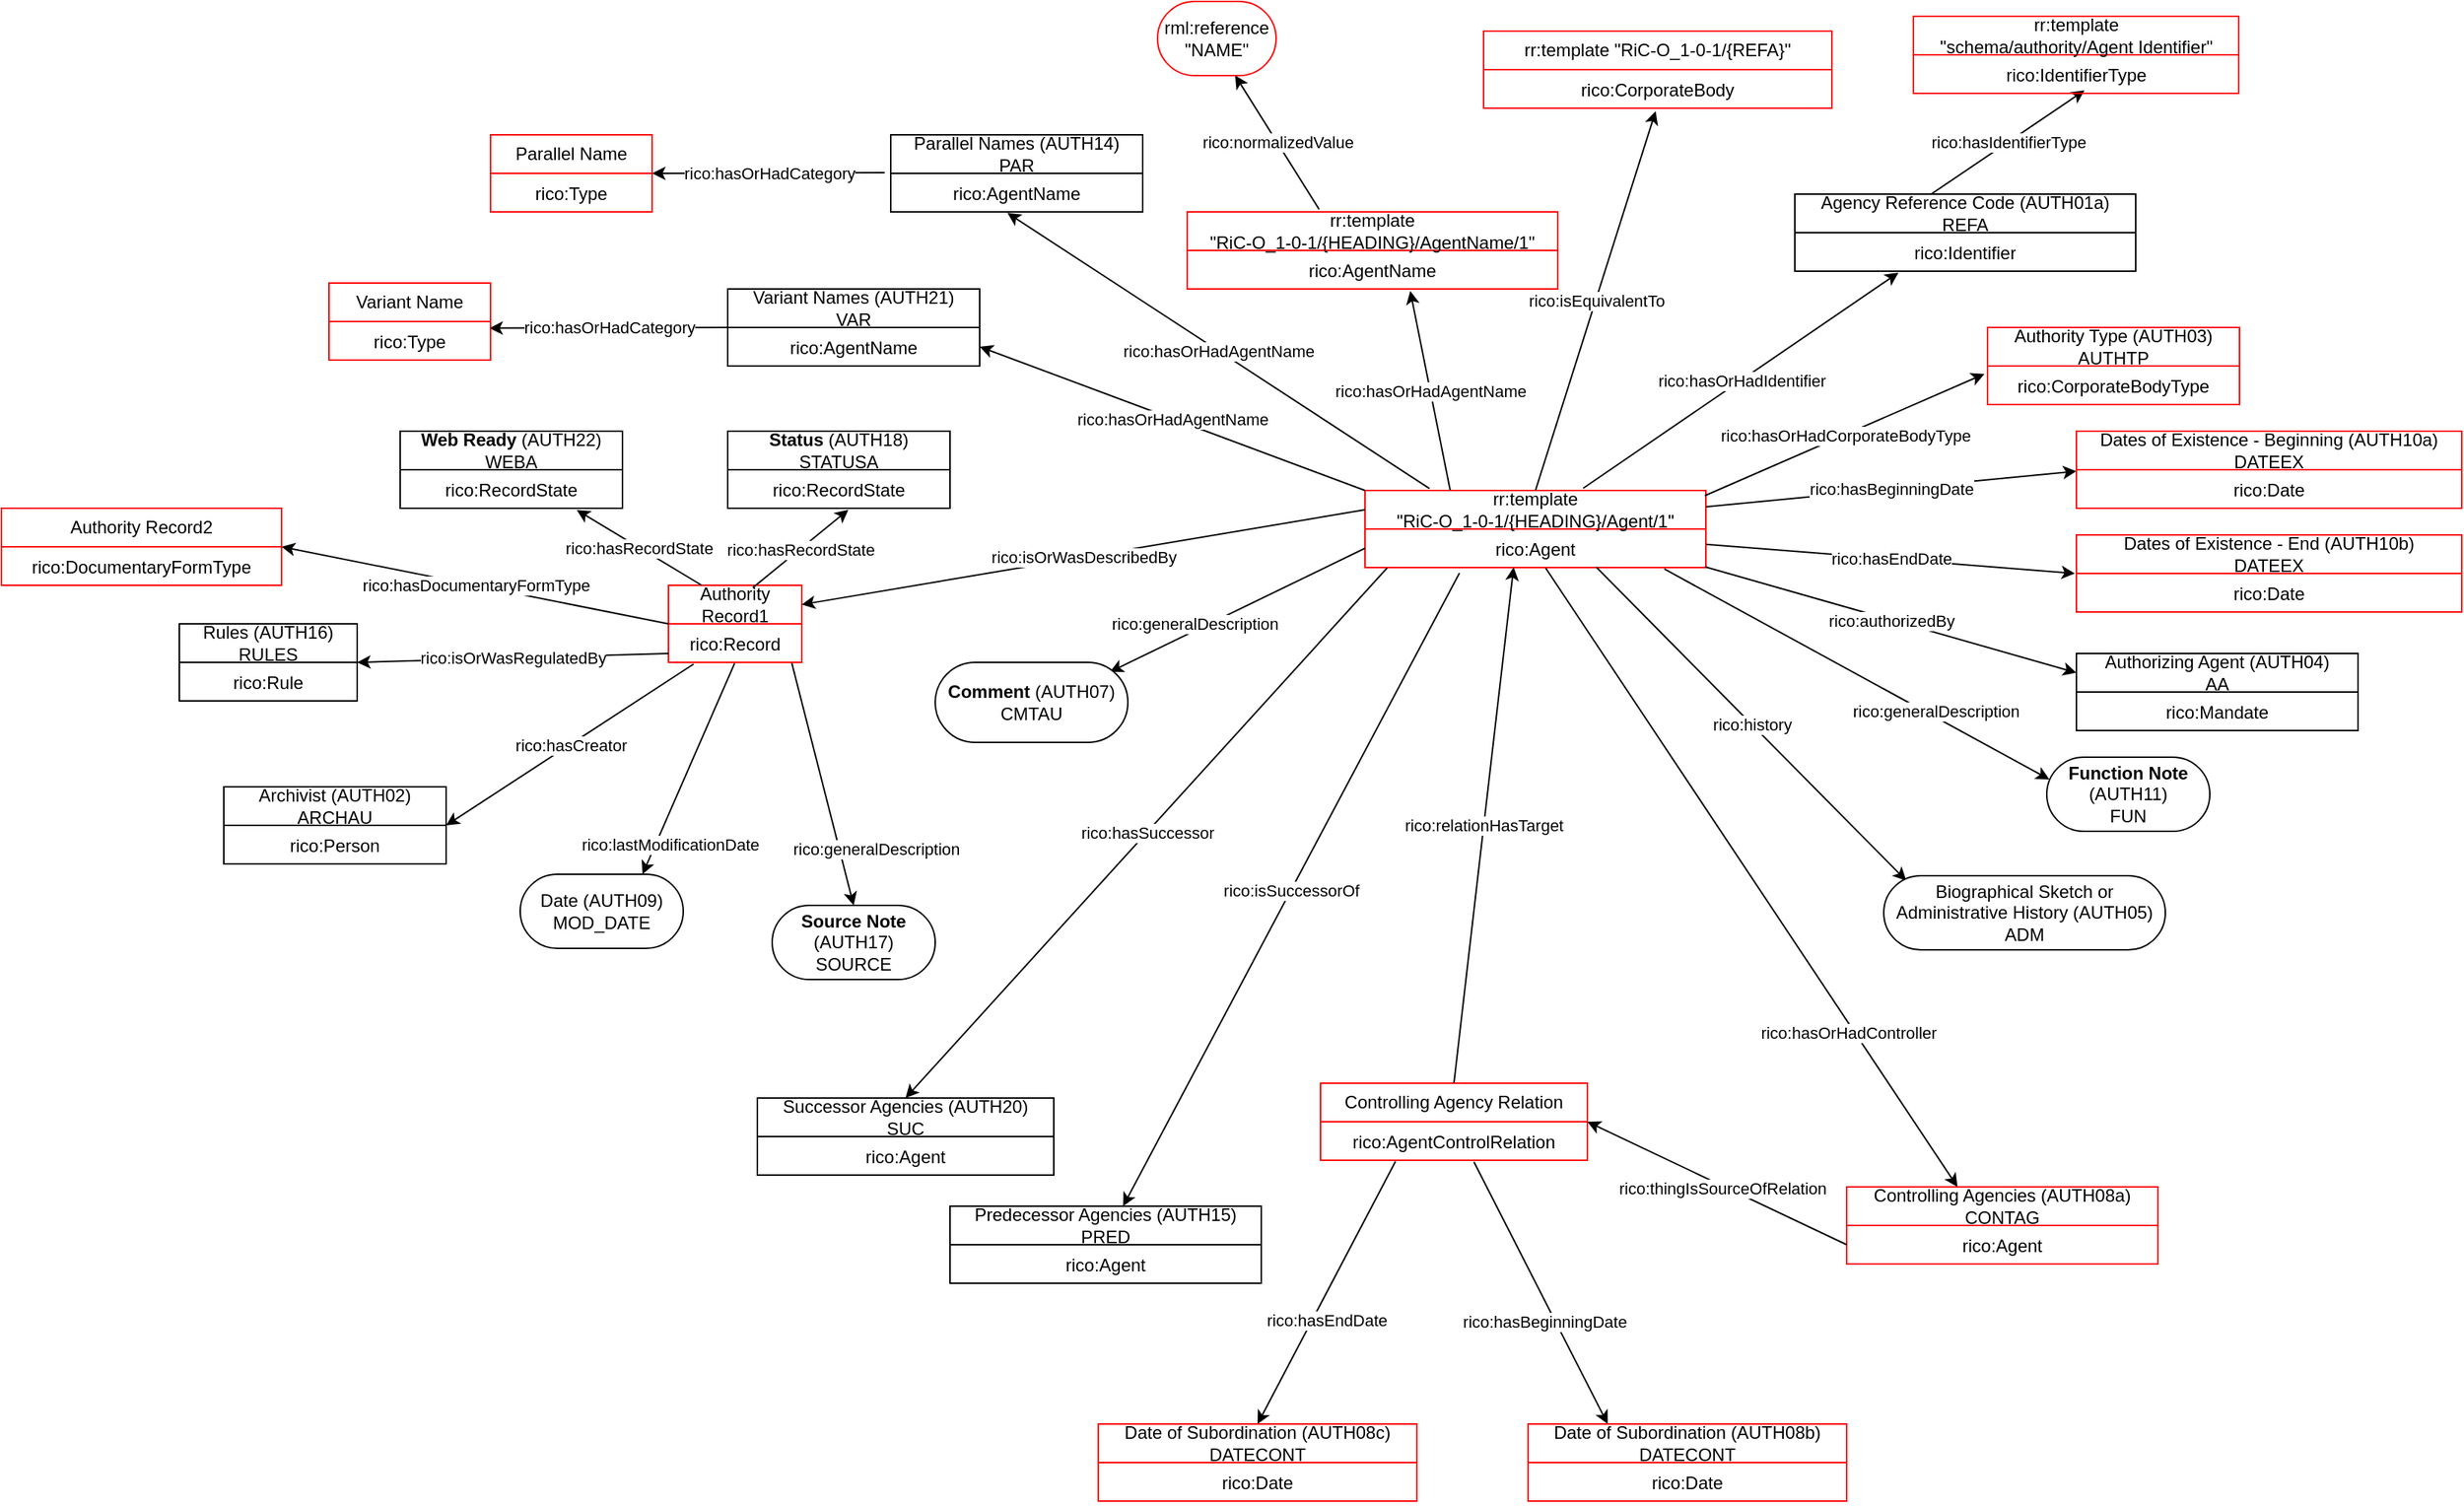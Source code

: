 <mxfile version="24.7.6">
  <diagram name="Page-1" id="JNRxnBV9_3tvGunqLC9R">
    <mxGraphModel dx="2204" dy="566" grid="1" gridSize="10" guides="1" tooltips="1" connect="1" arrows="1" fold="1" page="1" pageScale="1" pageWidth="850" pageHeight="1100" background="#FFFFFF" math="0" shadow="0">
      <root>
        <mxCell id="0" />
        <mxCell id="1" parent="0" />
        <mxCell id="gmwnegnUR_CNORKRYM6Y-1" value="&lt;div&gt;&lt;span style=&quot;background-color: initial;&quot;&gt;rr:template&lt;br&gt;&quot;RiC-O_1-0-1/&lt;/span&gt;{HEADING}/Agent/1&quot;&lt;/div&gt;" style="swimlane;fontStyle=0;childLayout=stackLayout;horizontal=1;startSize=26;fillColor=none;horizontalStack=0;resizeParent=1;resizeParentMax=0;resizeLast=0;collapsible=1;marginBottom=0;whiteSpace=wrap;html=1;strokeColor=#FF0000;" parent="1" vertex="1">
          <mxGeometry x="240" y="370" width="230" height="52" as="geometry" />
        </mxCell>
        <mxCell id="gmwnegnUR_CNORKRYM6Y-2" value="rico:Agent" style="text;strokeColor=none;fillColor=none;align=center;verticalAlign=top;spacingLeft=4;spacingRight=4;overflow=hidden;rotatable=0;points=[[0,0.5],[1,0.5]];portConstraint=eastwest;whiteSpace=wrap;html=1;" parent="gmwnegnUR_CNORKRYM6Y-1" vertex="1">
          <mxGeometry y="26" width="230" height="26" as="geometry" />
        </mxCell>
        <mxCell id="gmwnegnUR_CNORKRYM6Y-10" value="" style="endArrow=classic;html=1;rounded=0;exitX=0.356;exitY=-0.034;exitDx=0;exitDy=0;exitPerimeter=0;entryX=0.654;entryY=0.996;entryDx=0;entryDy=0;entryPerimeter=0;" parent="1" source="iiJ8OJKaNMLrSCaLO3TT-1" target="gmwnegnUR_CNORKRYM6Y-12" edge="1">
          <mxGeometry relative="1" as="geometry">
            <mxPoint x="230" y="180" as="sourcePoint" />
            <mxPoint x="190" y="130" as="targetPoint" />
          </mxGeometry>
        </mxCell>
        <mxCell id="gmwnegnUR_CNORKRYM6Y-11" value="rico:normalizedValue" style="edgeLabel;resizable=0;html=1;;align=center;verticalAlign=middle;" parent="gmwnegnUR_CNORKRYM6Y-10" connectable="0" vertex="1">
          <mxGeometry relative="1" as="geometry" />
        </mxCell>
        <mxCell id="gmwnegnUR_CNORKRYM6Y-12" value="rml:reference &quot;NAME&quot;" style="html=1;whiteSpace=wrap;rounded=1;arcSize=50;strokeColor=#FF0000;" parent="1" vertex="1">
          <mxGeometry x="100" y="40" width="80" height="50" as="geometry" />
        </mxCell>
        <mxCell id="gmwnegnUR_CNORKRYM6Y-13" value="Agency Reference Code (AUTH01a)&lt;div&gt;REFA&lt;/div&gt;" style="swimlane;fontStyle=0;childLayout=stackLayout;horizontal=1;startSize=26;fillColor=none;horizontalStack=0;resizeParent=1;resizeParentMax=0;resizeLast=0;collapsible=1;marginBottom=0;whiteSpace=wrap;html=1;" parent="1" vertex="1">
          <mxGeometry x="530" y="170" width="230" height="52" as="geometry">
            <mxRectangle x="981" y="570" width="50" height="40" as="alternateBounds" />
          </mxGeometry>
        </mxCell>
        <mxCell id="gmwnegnUR_CNORKRYM6Y-14" value="rico:Identifier&lt;div&gt;&lt;br&gt;&lt;/div&gt;" style="text;strokeColor=none;fillColor=none;align=center;verticalAlign=top;spacingLeft=4;spacingRight=4;overflow=hidden;rotatable=0;points=[[0,0.5],[1,0.5]];portConstraint=eastwest;whiteSpace=wrap;html=1;" parent="gmwnegnUR_CNORKRYM6Y-13" vertex="1">
          <mxGeometry y="26" width="230" height="26" as="geometry" />
        </mxCell>
        <mxCell id="gmwnegnUR_CNORKRYM6Y-16" value="" style="endArrow=classic;html=1;rounded=0;entryX=0.304;entryY=1.038;entryDx=0;entryDy=0;entryPerimeter=0;exitX=0.64;exitY=-0.029;exitDx=0;exitDy=0;exitPerimeter=0;" parent="1" source="gmwnegnUR_CNORKRYM6Y-1" target="gmwnegnUR_CNORKRYM6Y-14" edge="1">
          <mxGeometry relative="1" as="geometry">
            <mxPoint x="410" y="350" as="sourcePoint" />
            <mxPoint x="490" y="300" as="targetPoint" />
          </mxGeometry>
        </mxCell>
        <mxCell id="gmwnegnUR_CNORKRYM6Y-17" value="rico:hasOrHadIdentifier" style="edgeLabel;resizable=0;html=1;;align=center;verticalAlign=middle;" parent="gmwnegnUR_CNORKRYM6Y-16" connectable="0" vertex="1">
          <mxGeometry relative="1" as="geometry" />
        </mxCell>
        <mxCell id="gmwnegnUR_CNORKRYM6Y-18" value="" style="endArrow=classic;html=1;rounded=0;exitX=0.4;exitY=0;exitDx=0;exitDy=0;exitPerimeter=0;entryX=0.526;entryY=0.923;entryDx=0;entryDy=0;entryPerimeter=0;" parent="1" source="gmwnegnUR_CNORKRYM6Y-13" target="lstVy3rX84DfsURla7Zy-17" edge="1">
          <mxGeometry relative="1" as="geometry">
            <mxPoint x="320" y="60" as="sourcePoint" />
            <mxPoint x="810" y="140" as="targetPoint" />
          </mxGeometry>
        </mxCell>
        <mxCell id="gmwnegnUR_CNORKRYM6Y-19" value="rico:hasIdentifierType" style="edgeLabel;resizable=0;html=1;;align=center;verticalAlign=middle;" parent="gmwnegnUR_CNORKRYM6Y-18" connectable="0" vertex="1">
          <mxGeometry relative="1" as="geometry" />
        </mxCell>
        <mxCell id="iiJ8OJKaNMLrSCaLO3TT-1" value="&lt;div&gt;&lt;span style=&quot;background-color: initial;&quot;&gt;rr:template&lt;br&gt;&quot;RiC-O_1-0-1/&lt;/span&gt;{HEADING}/AgentName/1&quot;&lt;/div&gt;" style="swimlane;fontStyle=0;childLayout=stackLayout;horizontal=1;startSize=26;fillColor=none;horizontalStack=0;resizeParent=1;resizeParentMax=0;resizeLast=0;collapsible=1;marginBottom=0;whiteSpace=wrap;html=1;strokeColor=#FF0000;" parent="1" vertex="1">
          <mxGeometry x="120" y="182" width="250" height="52" as="geometry">
            <mxRectangle x="981" y="570" width="50" height="40" as="alternateBounds" />
          </mxGeometry>
        </mxCell>
        <mxCell id="iiJ8OJKaNMLrSCaLO3TT-2" value="rico:AgentName&lt;div&gt;&lt;br&gt;&lt;/div&gt;" style="text;strokeColor=none;fillColor=none;align=center;verticalAlign=top;spacingLeft=4;spacingRight=4;overflow=hidden;rotatable=0;points=[[0,0.5],[1,0.5]];portConstraint=eastwest;whiteSpace=wrap;html=1;" parent="iiJ8OJKaNMLrSCaLO3TT-1" vertex="1">
          <mxGeometry y="26" width="250" height="26" as="geometry" />
        </mxCell>
        <mxCell id="iiJ8OJKaNMLrSCaLO3TT-3" value="" style="endArrow=classic;html=1;rounded=0;exitX=0.25;exitY=0;exitDx=0;exitDy=0;entryX=0.602;entryY=1.051;entryDx=0;entryDy=0;entryPerimeter=0;" parent="1" source="gmwnegnUR_CNORKRYM6Y-1" target="iiJ8OJKaNMLrSCaLO3TT-2" edge="1">
          <mxGeometry relative="1" as="geometry">
            <mxPoint x="330" y="362" as="sourcePoint" />
            <mxPoint x="280" y="280" as="targetPoint" />
          </mxGeometry>
        </mxCell>
        <mxCell id="iiJ8OJKaNMLrSCaLO3TT-4" value="rico:hasOrHadAgentName" style="edgeLabel;resizable=0;html=1;;align=center;verticalAlign=middle;" parent="iiJ8OJKaNMLrSCaLO3TT-3" connectable="0" vertex="1">
          <mxGeometry relative="1" as="geometry" />
        </mxCell>
        <mxCell id="iiJ8OJKaNMLrSCaLO3TT-5" value="Authority Type (AUTH03)&lt;div&gt;AUTHTP&lt;/div&gt;" style="swimlane;fontStyle=0;childLayout=stackLayout;horizontal=1;startSize=26;fillColor=none;horizontalStack=0;resizeParent=1;resizeParentMax=0;resizeLast=0;collapsible=1;marginBottom=0;whiteSpace=wrap;html=1;strokeColor=#FF0000;" parent="1" vertex="1">
          <mxGeometry x="660" y="260" width="170" height="52" as="geometry">
            <mxRectangle x="981" y="570" width="50" height="40" as="alternateBounds" />
          </mxGeometry>
        </mxCell>
        <mxCell id="iiJ8OJKaNMLrSCaLO3TT-6" value="rico:CorporateBodyType&lt;div&gt;&lt;br&gt;&lt;/div&gt;" style="text;strokeColor=none;fillColor=none;align=center;verticalAlign=top;spacingLeft=4;spacingRight=4;overflow=hidden;rotatable=0;points=[[0,0.5],[1,0.5]];portConstraint=eastwest;whiteSpace=wrap;html=1;" parent="iiJ8OJKaNMLrSCaLO3TT-5" vertex="1">
          <mxGeometry y="26" width="170" height="26" as="geometry" />
        </mxCell>
        <mxCell id="iiJ8OJKaNMLrSCaLO3TT-7" value="" style="endArrow=classic;html=1;rounded=0;entryX=-0.012;entryY=0.205;entryDx=0;entryDy=0;entryPerimeter=0;exitX=0.997;exitY=0.067;exitDx=0;exitDy=0;exitPerimeter=0;" parent="1" source="gmwnegnUR_CNORKRYM6Y-1" target="iiJ8OJKaNMLrSCaLO3TT-6" edge="1">
          <mxGeometry relative="1" as="geometry">
            <mxPoint x="470" y="390" as="sourcePoint" />
            <mxPoint x="690" y="390" as="targetPoint" />
          </mxGeometry>
        </mxCell>
        <mxCell id="iiJ8OJKaNMLrSCaLO3TT-8" value="rico:hasOrHadCorporateBodyType" style="edgeLabel;resizable=0;html=1;;align=center;verticalAlign=middle;" parent="iiJ8OJKaNMLrSCaLO3TT-7" connectable="0" vertex="1">
          <mxGeometry relative="1" as="geometry" />
        </mxCell>
        <mxCell id="iiJ8OJKaNMLrSCaLO3TT-9" value="" style="endArrow=classic;html=1;rounded=0;exitX=1.001;exitY=0.212;exitDx=0;exitDy=0;exitPerimeter=0;entryX=0;entryY=0.038;entryDx=0;entryDy=0;strokeColor=#000000;entryPerimeter=0;" parent="1" source="gmwnegnUR_CNORKRYM6Y-1" target="iiJ8OJKaNMLrSCaLO3TT-12" edge="1">
          <mxGeometry relative="1" as="geometry">
            <mxPoint x="500" y="400.0" as="sourcePoint" />
            <mxPoint x="720" y="360" as="targetPoint" />
          </mxGeometry>
        </mxCell>
        <mxCell id="iiJ8OJKaNMLrSCaLO3TT-10" value="rico:hasBeginningDate" style="edgeLabel;resizable=0;html=1;;align=center;verticalAlign=middle;" parent="iiJ8OJKaNMLrSCaLO3TT-9" connectable="0" vertex="1">
          <mxGeometry relative="1" as="geometry" />
        </mxCell>
        <mxCell id="iiJ8OJKaNMLrSCaLO3TT-11" value="Dates of Existence - Beginning (AUTH10a)&lt;div&gt;DATEEX&lt;/div&gt;" style="swimlane;fontStyle=0;childLayout=stackLayout;horizontal=1;startSize=26;fillColor=none;horizontalStack=0;resizeParent=1;resizeParentMax=0;resizeLast=0;collapsible=1;marginBottom=0;whiteSpace=wrap;html=1;strokeColor=#FF0000;" parent="1" vertex="1">
          <mxGeometry x="720" y="330" width="260" height="52" as="geometry" />
        </mxCell>
        <mxCell id="iiJ8OJKaNMLrSCaLO3TT-12" value="rico:Date" style="text;strokeColor=none;fillColor=none;align=center;verticalAlign=top;spacingLeft=4;spacingRight=4;overflow=hidden;rotatable=0;points=[[0,0.5],[1,0.5]];portConstraint=eastwest;whiteSpace=wrap;html=1;" parent="iiJ8OJKaNMLrSCaLO3TT-11" vertex="1">
          <mxGeometry y="26" width="260" height="26" as="geometry" />
        </mxCell>
        <mxCell id="iiJ8OJKaNMLrSCaLO3TT-17" value="" style="endArrow=classic;html=1;rounded=0;exitX=1.001;exitY=0.397;exitDx=0;exitDy=0;exitPerimeter=0;entryX=-0.004;entryY=0;entryDx=0;entryDy=0;entryPerimeter=0;strokeColor=#000000;" parent="1" source="gmwnegnUR_CNORKRYM6Y-2" target="iiJ8OJKaNMLrSCaLO3TT-20" edge="1">
          <mxGeometry relative="1" as="geometry">
            <mxPoint x="480" y="400.0" as="sourcePoint" />
            <mxPoint x="620" y="400" as="targetPoint" />
          </mxGeometry>
        </mxCell>
        <mxCell id="iiJ8OJKaNMLrSCaLO3TT-18" value="rico:hasEndDate" style="edgeLabel;resizable=0;html=1;;align=center;verticalAlign=middle;" parent="iiJ8OJKaNMLrSCaLO3TT-17" connectable="0" vertex="1">
          <mxGeometry relative="1" as="geometry" />
        </mxCell>
        <mxCell id="iiJ8OJKaNMLrSCaLO3TT-19" value="Dates of Existence - End (AUTH10b)&lt;div&gt;DATEEX&lt;/div&gt;" style="swimlane;fontStyle=0;childLayout=stackLayout;horizontal=1;startSize=26;fillColor=none;horizontalStack=0;resizeParent=1;resizeParentMax=0;resizeLast=0;collapsible=1;marginBottom=0;whiteSpace=wrap;html=1;strokeColor=#FF0000;" parent="1" vertex="1">
          <mxGeometry x="720" y="400" width="260" height="52" as="geometry" />
        </mxCell>
        <mxCell id="iiJ8OJKaNMLrSCaLO3TT-20" value="rico:Date" style="text;strokeColor=none;fillColor=none;align=center;verticalAlign=top;spacingLeft=4;spacingRight=4;overflow=hidden;rotatable=0;points=[[0,0.5],[1,0.5]];portConstraint=eastwest;whiteSpace=wrap;html=1;" parent="iiJ8OJKaNMLrSCaLO3TT-19" vertex="1">
          <mxGeometry y="26" width="260" height="26" as="geometry" />
        </mxCell>
        <mxCell id="_-RjwaxhbeTWfwVWe4ke-1" value="Authorizing Agent (AUTH04)&lt;div&gt;AA&lt;/div&gt;" style="swimlane;fontStyle=0;childLayout=stackLayout;horizontal=1;startSize=26;fillColor=none;horizontalStack=0;resizeParent=1;resizeParentMax=0;resizeLast=0;collapsible=1;marginBottom=0;whiteSpace=wrap;html=1;" parent="1" vertex="1">
          <mxGeometry x="720" y="480" width="190" height="52" as="geometry" />
        </mxCell>
        <mxCell id="_-RjwaxhbeTWfwVWe4ke-2" value="rico:Mandate&lt;div&gt;&lt;br&gt;&lt;/div&gt;" style="text;strokeColor=none;fillColor=none;align=center;verticalAlign=top;spacingLeft=4;spacingRight=4;overflow=hidden;rotatable=0;points=[[0,0.5],[1,0.5]];portConstraint=eastwest;whiteSpace=wrap;html=1;" parent="_-RjwaxhbeTWfwVWe4ke-1" vertex="1">
          <mxGeometry y="26" width="190" height="26" as="geometry" />
        </mxCell>
        <mxCell id="_-RjwaxhbeTWfwVWe4ke-3" value="" style="endArrow=classic;html=1;rounded=0;exitX=0.999;exitY=0.987;exitDx=0;exitDy=0;exitPerimeter=0;entryX=0;entryY=0.25;entryDx=0;entryDy=0;" parent="1" source="gmwnegnUR_CNORKRYM6Y-2" target="_-RjwaxhbeTWfwVWe4ke-1" edge="1">
          <mxGeometry relative="1" as="geometry">
            <mxPoint x="490" y="500" as="sourcePoint" />
            <mxPoint x="630" y="500" as="targetPoint" />
          </mxGeometry>
        </mxCell>
        <mxCell id="_-RjwaxhbeTWfwVWe4ke-4" value="rico:authorizedBy" style="edgeLabel;resizable=0;html=1;;align=center;verticalAlign=middle;" parent="_-RjwaxhbeTWfwVWe4ke-3" connectable="0" vertex="1">
          <mxGeometry relative="1" as="geometry" />
        </mxCell>
        <mxCell id="_-RjwaxhbeTWfwVWe4ke-13" value="" style="endArrow=classic;html=1;rounded=0;exitX=0.678;exitY=0.987;exitDx=0;exitDy=0;exitPerimeter=0;entryX=0.08;entryY=0.067;entryDx=0;entryDy=0;entryPerimeter=0;" parent="1" source="gmwnegnUR_CNORKRYM6Y-2" target="_-RjwaxhbeTWfwVWe4ke-15" edge="1">
          <mxGeometry relative="1" as="geometry">
            <mxPoint x="330" y="540" as="sourcePoint" />
            <mxPoint x="600" y="630" as="targetPoint" />
          </mxGeometry>
        </mxCell>
        <mxCell id="_-RjwaxhbeTWfwVWe4ke-14" value="rico:history" style="edgeLabel;resizable=0;html=1;;align=center;verticalAlign=middle;" parent="_-RjwaxhbeTWfwVWe4ke-13" connectable="0" vertex="1">
          <mxGeometry relative="1" as="geometry" />
        </mxCell>
        <mxCell id="_-RjwaxhbeTWfwVWe4ke-15" value="Biographical Sketch or Administrative History (AUTH05)&lt;div&gt;ADM&lt;/div&gt;" style="html=1;whiteSpace=wrap;rounded=1;arcSize=50;" parent="1" vertex="1">
          <mxGeometry x="590" y="630" width="190" height="50" as="geometry" />
        </mxCell>
        <mxCell id="_-RjwaxhbeTWfwVWe4ke-16" value="" style="endArrow=classic;html=1;rounded=0;exitX=0.53;exitY=1.013;exitDx=0;exitDy=0;exitPerimeter=0;entryX=0.356;entryY=0;entryDx=0;entryDy=0;entryPerimeter=0;" parent="1" source="gmwnegnUR_CNORKRYM6Y-2" target="_-RjwaxhbeTWfwVWe4ke-18" edge="1">
          <mxGeometry relative="1" as="geometry">
            <mxPoint x="250" y="540" as="sourcePoint" />
            <mxPoint x="500" y="690.667" as="targetPoint" />
          </mxGeometry>
        </mxCell>
        <mxCell id="_-RjwaxhbeTWfwVWe4ke-17" value="rico:hasOrHadController" style="edgeLabel;resizable=0;html=1;;align=center;verticalAlign=middle;" parent="_-RjwaxhbeTWfwVWe4ke-16" connectable="0" vertex="1">
          <mxGeometry relative="1" as="geometry">
            <mxPoint x="65" y="104" as="offset" />
          </mxGeometry>
        </mxCell>
        <mxCell id="_-RjwaxhbeTWfwVWe4ke-18" value="Controlling Agencies (AUTH08a)&lt;div&gt;CONTAG&lt;/div&gt;" style="swimlane;fontStyle=0;childLayout=stackLayout;horizontal=1;startSize=26;fillColor=none;horizontalStack=0;resizeParent=1;resizeParentMax=0;resizeLast=0;collapsible=1;marginBottom=0;whiteSpace=wrap;html=1;strokeColor=#FF0000;" parent="1" vertex="1">
          <mxGeometry x="565" y="840" width="210" height="52" as="geometry" />
        </mxCell>
        <mxCell id="_-RjwaxhbeTWfwVWe4ke-19" value="rico:Agent" style="text;strokeColor=none;fillColor=none;align=center;verticalAlign=top;spacingLeft=4;spacingRight=4;overflow=hidden;rotatable=0;points=[[0,0.5],[1,0.5]];portConstraint=eastwest;whiteSpace=wrap;html=1;" parent="_-RjwaxhbeTWfwVWe4ke-18" vertex="1">
          <mxGeometry y="26" width="210" height="26" as="geometry" />
        </mxCell>
        <mxCell id="I4GB3cVhTv-sTvJ7h0Jz-1" value="" style="endArrow=classic;html=1;rounded=0;entryX=0.556;entryY=0;entryDx=0;entryDy=0;entryPerimeter=0;exitX=0.277;exitY=1.145;exitDx=0;exitDy=0;exitPerimeter=0;" parent="1" source="gmwnegnUR_CNORKRYM6Y-2" target="I4GB3cVhTv-sTvJ7h0Jz-3" edge="1">
          <mxGeometry relative="1" as="geometry">
            <mxPoint x="310" y="470" as="sourcePoint" />
            <mxPoint x="170" y="630" as="targetPoint" />
          </mxGeometry>
        </mxCell>
        <mxCell id="I4GB3cVhTv-sTvJ7h0Jz-2" value="rico:isSuccessorOf" style="edgeLabel;resizable=0;html=1;;align=center;verticalAlign=middle;" parent="I4GB3cVhTv-sTvJ7h0Jz-1" connectable="0" vertex="1">
          <mxGeometry relative="1" as="geometry" />
        </mxCell>
        <mxCell id="I4GB3cVhTv-sTvJ7h0Jz-3" value="Predecessor Agencies (AUTH15)&lt;div&gt;PRED&lt;/div&gt;" style="swimlane;fontStyle=0;childLayout=stackLayout;horizontal=1;startSize=26;fillColor=none;horizontalStack=0;resizeParent=1;resizeParentMax=0;resizeLast=0;collapsible=1;marginBottom=0;whiteSpace=wrap;html=1;strokeColor=#000000;" parent="1" vertex="1">
          <mxGeometry x="-40" y="853" width="210" height="52" as="geometry" />
        </mxCell>
        <mxCell id="I4GB3cVhTv-sTvJ7h0Jz-4" value="rico:Agent" style="text;strokeColor=none;fillColor=none;align=center;verticalAlign=top;spacingLeft=4;spacingRight=4;overflow=hidden;rotatable=0;points=[[0,0.5],[1,0.5]];portConstraint=eastwest;whiteSpace=wrap;html=1;" parent="I4GB3cVhTv-sTvJ7h0Jz-3" vertex="1">
          <mxGeometry y="26" width="210" height="26" as="geometry" />
        </mxCell>
        <mxCell id="I4GB3cVhTv-sTvJ7h0Jz-5" value="" style="endArrow=classic;html=1;rounded=0;exitX=0.065;exitY=1.009;exitDx=0;exitDy=0;entryX=0.5;entryY=0;entryDx=0;entryDy=0;exitPerimeter=0;" parent="1" source="gmwnegnUR_CNORKRYM6Y-2" target="I4GB3cVhTv-sTvJ7h0Jz-7" edge="1">
          <mxGeometry relative="1" as="geometry">
            <mxPoint y="540" as="sourcePoint" />
            <mxPoint x="20" y="570" as="targetPoint" />
          </mxGeometry>
        </mxCell>
        <mxCell id="I4GB3cVhTv-sTvJ7h0Jz-6" value="rico:hasSuccessor" style="edgeLabel;resizable=0;html=1;;align=center;verticalAlign=middle;" parent="I4GB3cVhTv-sTvJ7h0Jz-5" connectable="0" vertex="1">
          <mxGeometry relative="1" as="geometry" />
        </mxCell>
        <mxCell id="I4GB3cVhTv-sTvJ7h0Jz-7" value="Successor Agencies (AUTH20)&lt;div&gt;SUC&lt;/div&gt;" style="swimlane;fontStyle=0;childLayout=stackLayout;horizontal=1;startSize=26;fillColor=none;horizontalStack=0;resizeParent=1;resizeParentMax=0;resizeLast=0;collapsible=1;marginBottom=0;whiteSpace=wrap;html=1;strokeColor=#000000;" parent="1" vertex="1">
          <mxGeometry x="-170" y="780" width="200" height="52" as="geometry" />
        </mxCell>
        <mxCell id="I4GB3cVhTv-sTvJ7h0Jz-8" value="rico:Agent" style="text;strokeColor=none;fillColor=none;align=center;verticalAlign=top;spacingLeft=4;spacingRight=4;overflow=hidden;rotatable=0;points=[[0,0.5],[1,0.5]];portConstraint=eastwest;whiteSpace=wrap;html=1;" parent="I4GB3cVhTv-sTvJ7h0Jz-7" vertex="1">
          <mxGeometry y="26" width="200" height="26" as="geometry" />
        </mxCell>
        <mxCell id="I4GB3cVhTv-sTvJ7h0Jz-9" value="" style="endArrow=classic;html=1;rounded=0;exitX=0.189;exitY=-0.026;exitDx=0;exitDy=0;exitPerimeter=0;entryX=0.463;entryY=1.026;entryDx=0;entryDy=0;entryPerimeter=0;" parent="1" source="gmwnegnUR_CNORKRYM6Y-1" target="I4GB3cVhTv-sTvJ7h0Jz-12" edge="1">
          <mxGeometry relative="1" as="geometry">
            <mxPoint x="177.5" y="382" as="sourcePoint" />
            <mxPoint x="10" y="190" as="targetPoint" />
          </mxGeometry>
        </mxCell>
        <mxCell id="I4GB3cVhTv-sTvJ7h0Jz-10" value="rico:hasOrHadAgentName" style="edgeLabel;resizable=0;html=1;;align=center;verticalAlign=middle;" parent="I4GB3cVhTv-sTvJ7h0Jz-9" connectable="0" vertex="1">
          <mxGeometry relative="1" as="geometry" />
        </mxCell>
        <mxCell id="I4GB3cVhTv-sTvJ7h0Jz-11" value="Parallel Names (AUTH14)&lt;div&gt;PAR&lt;/div&gt;" style="swimlane;fontStyle=0;childLayout=stackLayout;horizontal=1;startSize=26;fillColor=none;horizontalStack=0;resizeParent=1;resizeParentMax=0;resizeLast=0;collapsible=1;marginBottom=0;whiteSpace=wrap;html=1;" parent="1" vertex="1">
          <mxGeometry x="-80" y="130" width="170" height="52" as="geometry">
            <mxRectangle x="981" y="570" width="50" height="40" as="alternateBounds" />
          </mxGeometry>
        </mxCell>
        <mxCell id="I4GB3cVhTv-sTvJ7h0Jz-12" value="rico:AgentName&lt;div&gt;&lt;br&gt;&lt;/div&gt;" style="text;strokeColor=none;fillColor=none;align=center;verticalAlign=top;spacingLeft=4;spacingRight=4;overflow=hidden;rotatable=0;points=[[0,0.5],[1,0.5]];portConstraint=eastwest;whiteSpace=wrap;html=1;" parent="I4GB3cVhTv-sTvJ7h0Jz-11" vertex="1">
          <mxGeometry y="26" width="170" height="26" as="geometry" />
        </mxCell>
        <mxCell id="I4GB3cVhTv-sTvJ7h0Jz-20" value="" style="endArrow=classic;html=1;rounded=0;exitX=0;exitY=0;exitDx=0;exitDy=0;entryX=1;entryY=0.5;entryDx=0;entryDy=0;" parent="1" source="gmwnegnUR_CNORKRYM6Y-1" target="I4GB3cVhTv-sTvJ7h0Jz-23" edge="1">
          <mxGeometry relative="1" as="geometry">
            <mxPoint x="245" y="400" as="sourcePoint" />
            <mxPoint x="-20" y="300" as="targetPoint" />
          </mxGeometry>
        </mxCell>
        <mxCell id="I4GB3cVhTv-sTvJ7h0Jz-21" value="rico:hasOrHadAgentName" style="edgeLabel;resizable=0;html=1;;align=center;verticalAlign=middle;" parent="I4GB3cVhTv-sTvJ7h0Jz-20" connectable="0" vertex="1">
          <mxGeometry relative="1" as="geometry" />
        </mxCell>
        <mxCell id="I4GB3cVhTv-sTvJ7h0Jz-22" value="Variant Names (AUTH21)&lt;div&gt;VAR&lt;/div&gt;" style="swimlane;fontStyle=0;childLayout=stackLayout;horizontal=1;startSize=26;fillColor=none;horizontalStack=0;resizeParent=1;resizeParentMax=0;resizeLast=0;collapsible=1;marginBottom=0;whiteSpace=wrap;html=1;" parent="1" vertex="1">
          <mxGeometry x="-190" y="234" width="170" height="52" as="geometry">
            <mxRectangle x="981" y="570" width="50" height="40" as="alternateBounds" />
          </mxGeometry>
        </mxCell>
        <mxCell id="I4GB3cVhTv-sTvJ7h0Jz-23" value="rico:AgentName&lt;div&gt;&lt;br&gt;&lt;/div&gt;" style="text;strokeColor=none;fillColor=none;align=center;verticalAlign=top;spacingLeft=4;spacingRight=4;overflow=hidden;rotatable=0;points=[[0,0.5],[1,0.5]];portConstraint=eastwest;whiteSpace=wrap;html=1;" parent="I4GB3cVhTv-sTvJ7h0Jz-22" vertex="1">
          <mxGeometry y="26" width="170" height="26" as="geometry" />
        </mxCell>
        <mxCell id="I4GB3cVhTv-sTvJ7h0Jz-26" value="" style="endArrow=classic;html=1;rounded=0;entryX=0.5;entryY=0;entryDx=0;entryDy=0;exitX=0.925;exitY=1.019;exitDx=0;exitDy=0;exitPerimeter=0;" parent="1" source="I4GB3cVhTv-sTvJ7h0Jz-30" target="I4GB3cVhTv-sTvJ7h0Jz-28" edge="1">
          <mxGeometry relative="1" as="geometry">
            <mxPoint x="-141" y="400" as="sourcePoint" />
            <mxPoint x="-140" y="650" as="targetPoint" />
          </mxGeometry>
        </mxCell>
        <mxCell id="I4GB3cVhTv-sTvJ7h0Jz-27" value="rico:generalDescription" style="edgeLabel;resizable=0;html=1;;align=center;verticalAlign=middle;" parent="I4GB3cVhTv-sTvJ7h0Jz-26" connectable="0" vertex="1">
          <mxGeometry relative="1" as="geometry">
            <mxPoint x="36" y="43" as="offset" />
          </mxGeometry>
        </mxCell>
        <mxCell id="I4GB3cVhTv-sTvJ7h0Jz-28" value="&lt;b&gt;Source Note &lt;/b&gt;(AUTH17)&lt;div&gt;SOURCE&lt;/div&gt;" style="html=1;whiteSpace=wrap;rounded=1;arcSize=50;" parent="1" vertex="1">
          <mxGeometry x="-160" y="650" width="110" height="50" as="geometry" />
        </mxCell>
        <mxCell id="I4GB3cVhTv-sTvJ7h0Jz-29" value="Authority Record1" style="swimlane;fontStyle=0;childLayout=stackLayout;horizontal=1;startSize=26;fillColor=none;horizontalStack=0;resizeParent=1;resizeParentMax=0;resizeLast=0;collapsible=1;marginBottom=0;whiteSpace=wrap;html=1;strokeColor=#FF0000;" parent="1" vertex="1">
          <mxGeometry x="-230" y="434" width="90" height="52" as="geometry" />
        </mxCell>
        <mxCell id="I4GB3cVhTv-sTvJ7h0Jz-30" value="rico:Record" style="text;strokeColor=none;fillColor=none;align=center;verticalAlign=top;spacingLeft=4;spacingRight=4;overflow=hidden;rotatable=0;points=[[0,0.5],[1,0.5]];portConstraint=eastwest;whiteSpace=wrap;html=1;" parent="I4GB3cVhTv-sTvJ7h0Jz-29" vertex="1">
          <mxGeometry y="26" width="90" height="26" as="geometry" />
        </mxCell>
        <mxCell id="I4GB3cVhTv-sTvJ7h0Jz-31" value="" style="endArrow=classic;html=1;rounded=0;exitX=0;exitY=0.25;exitDx=0;exitDy=0;entryX=1;entryY=0.25;entryDx=0;entryDy=0;" parent="1" source="gmwnegnUR_CNORKRYM6Y-1" target="I4GB3cVhTv-sTvJ7h0Jz-29" edge="1">
          <mxGeometry relative="1" as="geometry">
            <mxPoint x="160" y="386" as="sourcePoint" />
            <mxPoint x="-110" y="380" as="targetPoint" />
          </mxGeometry>
        </mxCell>
        <mxCell id="I4GB3cVhTv-sTvJ7h0Jz-32" value="rico:isOrWasDescribedBy" style="edgeLabel;resizable=0;html=1;;align=center;verticalAlign=middle;" parent="I4GB3cVhTv-sTvJ7h0Jz-31" connectable="0" vertex="1">
          <mxGeometry relative="1" as="geometry" />
        </mxCell>
        <mxCell id="I4GB3cVhTv-sTvJ7h0Jz-33" value="" style="endArrow=classic;html=1;rounded=0;exitX=0;exitY=0.5;exitDx=0;exitDy=0;entryX=1;entryY=0.5;entryDx=0;entryDy=0;" parent="1" source="I4GB3cVhTv-sTvJ7h0Jz-29" target="I4GB3cVhTv-sTvJ7h0Jz-35" edge="1">
          <mxGeometry relative="1" as="geometry">
            <mxPoint x="-200" y="364" as="sourcePoint" />
            <mxPoint x="-410" y="410" as="targetPoint" />
          </mxGeometry>
        </mxCell>
        <mxCell id="I4GB3cVhTv-sTvJ7h0Jz-34" value="rico:hasDocumentaryFormType" style="edgeLabel;resizable=0;html=1;;align=center;verticalAlign=middle;" parent="I4GB3cVhTv-sTvJ7h0Jz-33" connectable="0" vertex="1">
          <mxGeometry relative="1" as="geometry" />
        </mxCell>
        <mxCell id="I4GB3cVhTv-sTvJ7h0Jz-35" value="Authority Record2" style="swimlane;fontStyle=0;childLayout=stackLayout;horizontal=1;startSize=26;fillColor=none;horizontalStack=0;resizeParent=1;resizeParentMax=0;resizeLast=0;collapsible=1;marginBottom=0;whiteSpace=wrap;html=1;strokeColor=#FF0000;" parent="1" vertex="1">
          <mxGeometry x="-680" y="382" width="189" height="52" as="geometry">
            <mxRectangle x="981" y="570" width="50" height="40" as="alternateBounds" />
          </mxGeometry>
        </mxCell>
        <mxCell id="I4GB3cVhTv-sTvJ7h0Jz-36" value="rico:DocumentaryFormType&lt;div&gt;&lt;br&gt;&lt;/div&gt;" style="text;strokeColor=none;fillColor=none;align=center;verticalAlign=top;spacingLeft=4;spacingRight=4;overflow=hidden;rotatable=0;points=[[0,0.5],[1,0.5]];portConstraint=eastwest;whiteSpace=wrap;html=1;" parent="I4GB3cVhTv-sTvJ7h0Jz-35" vertex="1">
          <mxGeometry y="26" width="189" height="26" as="geometry" />
        </mxCell>
        <mxCell id="I4GB3cVhTv-sTvJ7h0Jz-37" value="" style="endArrow=classic;html=1;rounded=0;exitX=0;exitY=0.769;exitDx=0;exitDy=0;exitPerimeter=0;entryX=1;entryY=0.5;entryDx=0;entryDy=0;" parent="1" source="I4GB3cVhTv-sTvJ7h0Jz-30" target="I4GB3cVhTv-sTvJ7h0Jz-39" edge="1">
          <mxGeometry relative="1" as="geometry">
            <mxPoint x="-201" y="382" as="sourcePoint" />
            <mxPoint x="-411" y="470" as="targetPoint" />
          </mxGeometry>
        </mxCell>
        <mxCell id="I4GB3cVhTv-sTvJ7h0Jz-38" value="rico:isOrWasRegulatedBy" style="edgeLabel;resizable=0;html=1;;align=center;verticalAlign=middle;" parent="I4GB3cVhTv-sTvJ7h0Jz-37" connectable="0" vertex="1">
          <mxGeometry relative="1" as="geometry" />
        </mxCell>
        <mxCell id="I4GB3cVhTv-sTvJ7h0Jz-39" value="Rules (AUTH16)&lt;div&gt;RULES&lt;/div&gt;" style="swimlane;fontStyle=0;childLayout=stackLayout;horizontal=1;startSize=26;fillColor=none;horizontalStack=0;resizeParent=1;resizeParentMax=0;resizeLast=0;collapsible=1;marginBottom=0;whiteSpace=wrap;html=1;" parent="1" vertex="1">
          <mxGeometry x="-560" y="460" width="120" height="52" as="geometry" />
        </mxCell>
        <mxCell id="I4GB3cVhTv-sTvJ7h0Jz-40" value="rico:Rule&lt;div&gt;&lt;br&gt;&lt;/div&gt;" style="text;strokeColor=none;fillColor=none;align=center;verticalAlign=top;spacingLeft=4;spacingRight=4;overflow=hidden;rotatable=0;points=[[0,0.5],[1,0.5]];portConstraint=eastwest;whiteSpace=wrap;html=1;" parent="I4GB3cVhTv-sTvJ7h0Jz-39" vertex="1">
          <mxGeometry y="26" width="120" height="26" as="geometry" />
        </mxCell>
        <mxCell id="I4GB3cVhTv-sTvJ7h0Jz-47" value="Archivist (AUTH02)&lt;div&gt;ARCHAU&lt;/div&gt;" style="swimlane;fontStyle=0;childLayout=stackLayout;horizontal=1;startSize=26;fillColor=none;horizontalStack=0;resizeParent=1;resizeParentMax=0;resizeLast=0;collapsible=1;marginBottom=0;whiteSpace=wrap;html=1;" parent="1" vertex="1">
          <mxGeometry x="-530" y="570" width="150" height="52" as="geometry" />
        </mxCell>
        <mxCell id="I4GB3cVhTv-sTvJ7h0Jz-48" value="rico:Person" style="text;strokeColor=none;fillColor=none;align=center;verticalAlign=top;spacingLeft=4;spacingRight=4;overflow=hidden;rotatable=0;points=[[0,0.5],[1,0.5]];portConstraint=eastwest;whiteSpace=wrap;html=1;" parent="I4GB3cVhTv-sTvJ7h0Jz-47" vertex="1">
          <mxGeometry y="26" width="150" height="26" as="geometry" />
        </mxCell>
        <mxCell id="kRIpfUrG9O16BsR5oPXA-15" value="" style="endArrow=classic;html=1;rounded=0;entryX=0.75;entryY=0;entryDx=0;entryDy=0;exitX=0.496;exitY=1.026;exitDx=0;exitDy=0;exitPerimeter=0;" parent="1" source="I4GB3cVhTv-sTvJ7h0Jz-30" target="kRIpfUrG9O16BsR5oPXA-17" edge="1">
          <mxGeometry relative="1" as="geometry">
            <mxPoint x="-200" y="520" as="sourcePoint" />
            <mxPoint x="-180" y="660" as="targetPoint" />
          </mxGeometry>
        </mxCell>
        <mxCell id="kRIpfUrG9O16BsR5oPXA-16" value="rico:lastModificationDate" style="edgeLabel;resizable=0;html=1;;align=center;verticalAlign=middle;" parent="kRIpfUrG9O16BsR5oPXA-15" connectable="0" vertex="1">
          <mxGeometry relative="1" as="geometry">
            <mxPoint x="-13" y="51" as="offset" />
          </mxGeometry>
        </mxCell>
        <mxCell id="kRIpfUrG9O16BsR5oPXA-17" value="Date (AUTH09)&lt;div&gt;MOD_DATE&lt;/div&gt;" style="html=1;whiteSpace=wrap;rounded=1;arcSize=50;" parent="1" vertex="1">
          <mxGeometry x="-330" y="629" width="110" height="50" as="geometry" />
        </mxCell>
        <mxCell id="pk83CXQ_J8W3k7jnCZb_-17" value="Controlling Agency Relation" style="swimlane;fontStyle=0;childLayout=stackLayout;horizontal=1;startSize=26;fillColor=none;horizontalStack=0;resizeParent=1;resizeParentMax=0;resizeLast=0;collapsible=1;marginBottom=0;whiteSpace=wrap;html=1;strokeColor=#FF0000;" parent="1" vertex="1">
          <mxGeometry x="210" y="770" width="180" height="52" as="geometry" />
        </mxCell>
        <mxCell id="pk83CXQ_J8W3k7jnCZb_-18" value="rico:AgentControlRelation" style="text;strokeColor=none;fillColor=none;align=center;verticalAlign=top;spacingLeft=4;spacingRight=4;overflow=hidden;rotatable=0;points=[[0,0.5],[1,0.5]];portConstraint=eastwest;whiteSpace=wrap;html=1;" parent="pk83CXQ_J8W3k7jnCZb_-17" vertex="1">
          <mxGeometry y="26" width="180" height="26" as="geometry" />
        </mxCell>
        <mxCell id="pk83CXQ_J8W3k7jnCZb_-21" value="" style="endArrow=classic;html=1;rounded=0;entryX=1;entryY=0.5;entryDx=0;entryDy=0;exitX=0;exitY=0.5;exitDx=0;exitDy=0;" parent="1" source="_-RjwaxhbeTWfwVWe4ke-19" target="pk83CXQ_J8W3k7jnCZb_-17" edge="1">
          <mxGeometry relative="1" as="geometry">
            <mxPoint x="670" y="1050" as="sourcePoint" />
            <mxPoint x="560" y="910" as="targetPoint" />
          </mxGeometry>
        </mxCell>
        <mxCell id="pk83CXQ_J8W3k7jnCZb_-22" value="rico:thingIsSourceOfRelation" style="edgeLabel;resizable=0;html=1;;align=center;verticalAlign=middle;" parent="pk83CXQ_J8W3k7jnCZb_-21" connectable="0" vertex="1">
          <mxGeometry relative="1" as="geometry">
            <mxPoint x="3" y="3" as="offset" />
          </mxGeometry>
        </mxCell>
        <mxCell id="pk83CXQ_J8W3k7jnCZb_-23" value="" style="endArrow=classic;html=1;rounded=0;entryX=0.436;entryY=0.99;entryDx=0;entryDy=0;entryPerimeter=0;exitX=0.5;exitY=0;exitDx=0;exitDy=0;" parent="1" source="pk83CXQ_J8W3k7jnCZb_-17" target="gmwnegnUR_CNORKRYM6Y-2" edge="1">
          <mxGeometry relative="1" as="geometry">
            <mxPoint x="500" y="712" as="sourcePoint" />
            <mxPoint x="399.5" y="800" as="targetPoint" />
          </mxGeometry>
        </mxCell>
        <mxCell id="pk83CXQ_J8W3k7jnCZb_-24" value="rico:relationHasTarget" style="edgeLabel;resizable=0;html=1;;align=center;verticalAlign=middle;" parent="pk83CXQ_J8W3k7jnCZb_-23" connectable="0" vertex="1">
          <mxGeometry relative="1" as="geometry" />
        </mxCell>
        <mxCell id="pk83CXQ_J8W3k7jnCZb_-25" value="" style="endArrow=classic;html=1;rounded=0;exitX=0.575;exitY=1.043;exitDx=0;exitDy=0;exitPerimeter=0;entryX=0.25;entryY=0;entryDx=0;entryDy=0;" parent="1" source="pk83CXQ_J8W3k7jnCZb_-18" target="pk83CXQ_J8W3k7jnCZb_-27" edge="1">
          <mxGeometry relative="1" as="geometry">
            <mxPoint x="610" y="892" as="sourcePoint" />
            <mxPoint x="580" y="1030" as="targetPoint" />
          </mxGeometry>
        </mxCell>
        <mxCell id="pk83CXQ_J8W3k7jnCZb_-26" value="rico:hasBeginningDate" style="edgeLabel;resizable=0;html=1;;align=center;verticalAlign=middle;" parent="pk83CXQ_J8W3k7jnCZb_-25" connectable="0" vertex="1">
          <mxGeometry relative="1" as="geometry">
            <mxPoint x="2" y="19" as="offset" />
          </mxGeometry>
        </mxCell>
        <mxCell id="pk83CXQ_J8W3k7jnCZb_-27" value="Date of Subordination (AUTH08b)&lt;div&gt;DATECONT&lt;/div&gt;" style="swimlane;fontStyle=0;childLayout=stackLayout;horizontal=1;startSize=26;fillColor=none;horizontalStack=0;resizeParent=1;resizeParentMax=0;resizeLast=0;collapsible=1;marginBottom=0;whiteSpace=wrap;html=1;strokeColor=#FF0000;" parent="1" vertex="1">
          <mxGeometry x="350" y="1000" width="215" height="52" as="geometry" />
        </mxCell>
        <mxCell id="pk83CXQ_J8W3k7jnCZb_-28" value="rico:Date" style="text;strokeColor=none;fillColor=none;align=center;verticalAlign=top;spacingLeft=4;spacingRight=4;overflow=hidden;rotatable=0;points=[[0,0.5],[1,0.5]];portConstraint=eastwest;whiteSpace=wrap;html=1;" parent="pk83CXQ_J8W3k7jnCZb_-27" vertex="1">
          <mxGeometry y="26" width="215" height="26" as="geometry" />
        </mxCell>
        <mxCell id="pk83CXQ_J8W3k7jnCZb_-29" value="" style="endArrow=classic;html=1;rounded=0;entryX=0.5;entryY=0;entryDx=0;entryDy=0;exitX=0.281;exitY=1.029;exitDx=0;exitDy=0;exitPerimeter=0;" parent="1" source="pk83CXQ_J8W3k7jnCZb_-18" target="pk83CXQ_J8W3k7jnCZb_-31" edge="1">
          <mxGeometry relative="1" as="geometry">
            <mxPoint x="540" y="900" as="sourcePoint" />
            <mxPoint x="540" y="1150" as="targetPoint" />
          </mxGeometry>
        </mxCell>
        <mxCell id="pk83CXQ_J8W3k7jnCZb_-30" value="rico:hasEndDate" style="edgeLabel;resizable=0;html=1;;align=center;verticalAlign=middle;" parent="pk83CXQ_J8W3k7jnCZb_-29" connectable="0" vertex="1">
          <mxGeometry relative="1" as="geometry">
            <mxPoint y="18" as="offset" />
          </mxGeometry>
        </mxCell>
        <mxCell id="pk83CXQ_J8W3k7jnCZb_-31" value="Date of Subordination (AUTH08c)&lt;div&gt;DATECONT&lt;/div&gt;" style="swimlane;fontStyle=0;childLayout=stackLayout;horizontal=1;startSize=26;fillColor=none;horizontalStack=0;resizeParent=1;resizeParentMax=0;resizeLast=0;collapsible=1;marginBottom=0;whiteSpace=wrap;html=1;strokeColor=#FF0000;" parent="1" vertex="1">
          <mxGeometry x="60" y="1000" width="215" height="52" as="geometry" />
        </mxCell>
        <mxCell id="pk83CXQ_J8W3k7jnCZb_-32" value="rico:Date" style="text;strokeColor=none;fillColor=none;align=center;verticalAlign=top;spacingLeft=4;spacingRight=4;overflow=hidden;rotatable=0;points=[[0,0.5],[1,0.5]];portConstraint=eastwest;whiteSpace=wrap;html=1;" parent="pk83CXQ_J8W3k7jnCZb_-31" vertex="1">
          <mxGeometry y="26" width="215" height="26" as="geometry" />
        </mxCell>
        <mxCell id="lTHjRTAcClQ9bYR0I0Gv-1" value="" style="endArrow=classic;html=1;rounded=0;entryX=1;entryY=0.5;entryDx=0;entryDy=0;exitX=-0.024;exitY=-0.017;exitDx=0;exitDy=0;exitPerimeter=0;" parent="1" source="I4GB3cVhTv-sTvJ7h0Jz-12" target="lTHjRTAcClQ9bYR0I0Gv-3" edge="1">
          <mxGeometry relative="1" as="geometry">
            <mxPoint x="-100" y="120" as="sourcePoint" />
            <mxPoint x="-220" y="169" as="targetPoint" />
          </mxGeometry>
        </mxCell>
        <mxCell id="lTHjRTAcClQ9bYR0I0Gv-2" value="rico:hasOrHadCategory" style="edgeLabel;resizable=0;html=1;;align=center;verticalAlign=middle;" parent="lTHjRTAcClQ9bYR0I0Gv-1" connectable="0" vertex="1">
          <mxGeometry relative="1" as="geometry" />
        </mxCell>
        <mxCell id="lTHjRTAcClQ9bYR0I0Gv-3" value="Parallel Name" style="swimlane;fontStyle=0;childLayout=stackLayout;horizontal=1;startSize=26;fillColor=none;horizontalStack=0;resizeParent=1;resizeParentMax=0;resizeLast=0;collapsible=1;marginBottom=0;whiteSpace=wrap;html=1;strokeColor=#FF0000;" parent="1" vertex="1">
          <mxGeometry x="-350" y="130" width="109" height="52" as="geometry" />
        </mxCell>
        <mxCell id="lTHjRTAcClQ9bYR0I0Gv-4" value="rico:Type&lt;div&gt;&lt;br&gt;&lt;/div&gt;" style="text;strokeColor=none;fillColor=none;align=center;verticalAlign=top;spacingLeft=4;spacingRight=4;overflow=hidden;rotatable=0;points=[[0,0.5],[1,0.5]];portConstraint=eastwest;whiteSpace=wrap;html=1;" parent="lTHjRTAcClQ9bYR0I0Gv-3" vertex="1">
          <mxGeometry y="26" width="109" height="26" as="geometry" />
        </mxCell>
        <mxCell id="lTHjRTAcClQ9bYR0I0Gv-5" value="" style="endArrow=classic;html=1;rounded=0;exitX=0;exitY=0.5;exitDx=0;exitDy=0;entryX=0.993;entryY=0.171;entryDx=0;entryDy=0;entryPerimeter=0;" parent="1" source="I4GB3cVhTv-sTvJ7h0Jz-22" target="lTHjRTAcClQ9bYR0I0Gv-8" edge="1">
          <mxGeometry relative="1" as="geometry">
            <mxPoint x="-200" y="270" as="sourcePoint" />
            <mxPoint x="-320" y="260" as="targetPoint" />
          </mxGeometry>
        </mxCell>
        <mxCell id="lTHjRTAcClQ9bYR0I0Gv-6" value="rico:hasOrHadCategory" style="edgeLabel;resizable=0;html=1;;align=center;verticalAlign=middle;" parent="lTHjRTAcClQ9bYR0I0Gv-5" connectable="0" vertex="1">
          <mxGeometry relative="1" as="geometry" />
        </mxCell>
        <mxCell id="lTHjRTAcClQ9bYR0I0Gv-7" value="Variant Name" style="swimlane;fontStyle=0;childLayout=stackLayout;horizontal=1;startSize=26;fillColor=none;horizontalStack=0;resizeParent=1;resizeParentMax=0;resizeLast=0;collapsible=1;marginBottom=0;whiteSpace=wrap;html=1;strokeColor=#FF0000;" parent="1" vertex="1">
          <mxGeometry x="-459" y="230" width="109" height="52" as="geometry" />
        </mxCell>
        <mxCell id="lTHjRTAcClQ9bYR0I0Gv-8" value="rico:Type&lt;div&gt;&lt;br&gt;&lt;/div&gt;" style="text;strokeColor=none;fillColor=none;align=center;verticalAlign=top;spacingLeft=4;spacingRight=4;overflow=hidden;rotatable=0;points=[[0,0.5],[1,0.5]];portConstraint=eastwest;whiteSpace=wrap;html=1;" parent="lTHjRTAcClQ9bYR0I0Gv-7" vertex="1">
          <mxGeometry y="26" width="109" height="26" as="geometry" />
        </mxCell>
        <mxCell id="lTHjRTAcClQ9bYR0I0Gv-9" value="" style="endArrow=classic;html=1;rounded=0;exitX=0.25;exitY=0;exitDx=0;exitDy=0;entryX=0.794;entryY=1.045;entryDx=0;entryDy=0;entryPerimeter=0;" parent="1" source="I4GB3cVhTv-sTvJ7h0Jz-29" target="lTHjRTAcClQ9bYR0I0Gv-12" edge="1">
          <mxGeometry relative="1" as="geometry">
            <mxPoint x="-220" y="422" as="sourcePoint" />
            <mxPoint x="-260" y="390" as="targetPoint" />
          </mxGeometry>
        </mxCell>
        <mxCell id="lTHjRTAcClQ9bYR0I0Gv-10" value="rico:hasRecordState" style="edgeLabel;resizable=0;html=1;;align=center;verticalAlign=middle;" parent="lTHjRTAcClQ9bYR0I0Gv-9" connectable="0" vertex="1">
          <mxGeometry relative="1" as="geometry" />
        </mxCell>
        <mxCell id="lTHjRTAcClQ9bYR0I0Gv-11" value="&lt;b&gt;Web Ready&lt;/b&gt; (AUTH22)&lt;div&gt;WEBA&lt;/div&gt;" style="swimlane;fontStyle=0;childLayout=stackLayout;horizontal=1;startSize=26;fillColor=none;horizontalStack=0;resizeParent=1;resizeParentMax=0;resizeLast=0;collapsible=1;marginBottom=0;whiteSpace=wrap;html=1;" parent="1" vertex="1">
          <mxGeometry x="-411" y="330" width="150" height="52" as="geometry">
            <mxRectangle x="981" y="570" width="50" height="40" as="alternateBounds" />
          </mxGeometry>
        </mxCell>
        <mxCell id="lTHjRTAcClQ9bYR0I0Gv-12" value="rico:RecordState&lt;div&gt;&lt;br&gt;&lt;/div&gt;" style="text;strokeColor=none;fillColor=none;align=center;verticalAlign=top;spacingLeft=4;spacingRight=4;overflow=hidden;rotatable=0;points=[[0,0.5],[1,0.5]];portConstraint=eastwest;whiteSpace=wrap;html=1;" parent="lTHjRTAcClQ9bYR0I0Gv-11" vertex="1">
          <mxGeometry y="26" width="150" height="26" as="geometry" />
        </mxCell>
        <mxCell id="lTHjRTAcClQ9bYR0I0Gv-13" value="&lt;b&gt;Status&lt;/b&gt; (AUTH18)&lt;div&gt;STATUSA&lt;/div&gt;" style="swimlane;fontStyle=0;childLayout=stackLayout;horizontal=1;startSize=26;fillColor=none;horizontalStack=0;resizeParent=1;resizeParentMax=0;resizeLast=0;collapsible=1;marginBottom=0;whiteSpace=wrap;html=1;" parent="1" vertex="1">
          <mxGeometry x="-190" y="330" width="150" height="52" as="geometry">
            <mxRectangle x="981" y="570" width="50" height="40" as="alternateBounds" />
          </mxGeometry>
        </mxCell>
        <mxCell id="lTHjRTAcClQ9bYR0I0Gv-14" value="rico:RecordState&lt;div&gt;&lt;br&gt;&lt;/div&gt;" style="text;strokeColor=none;fillColor=none;align=center;verticalAlign=top;spacingLeft=4;spacingRight=4;overflow=hidden;rotatable=0;points=[[0,0.5],[1,0.5]];portConstraint=eastwest;whiteSpace=wrap;html=1;" parent="lTHjRTAcClQ9bYR0I0Gv-13" vertex="1">
          <mxGeometry y="26" width="150" height="26" as="geometry" />
        </mxCell>
        <mxCell id="lTHjRTAcClQ9bYR0I0Gv-15" value="" style="endArrow=classic;html=1;rounded=0;entryX=0.543;entryY=1.038;entryDx=0;entryDy=0;entryPerimeter=0;exitX=0.633;exitY=0.03;exitDx=0;exitDy=0;exitPerimeter=0;" parent="1" source="I4GB3cVhTv-sTvJ7h0Jz-29" target="lTHjRTAcClQ9bYR0I0Gv-14" edge="1">
          <mxGeometry relative="1" as="geometry">
            <mxPoint x="-160" y="420" as="sourcePoint" />
            <mxPoint x="-110" y="380" as="targetPoint" />
          </mxGeometry>
        </mxCell>
        <mxCell id="lTHjRTAcClQ9bYR0I0Gv-16" value="rico:hasRecordState" style="edgeLabel;resizable=0;html=1;;align=center;verticalAlign=middle;" parent="lTHjRTAcClQ9bYR0I0Gv-15" connectable="0" vertex="1">
          <mxGeometry relative="1" as="geometry" />
        </mxCell>
        <mxCell id="QoX8hO-0wcaPtYNZqJav-1" value="&lt;b&gt;Function Note&lt;/b&gt; (AUTH11)&lt;div&gt;FUN&lt;/div&gt;" style="html=1;whiteSpace=wrap;rounded=1;arcSize=50;" parent="1" vertex="1">
          <mxGeometry x="700" y="550" width="110" height="50" as="geometry" />
        </mxCell>
        <mxCell id="QoX8hO-0wcaPtYNZqJav-2" value="" style="endArrow=classic;html=1;rounded=0;exitX=0.878;exitY=1.038;exitDx=0;exitDy=0;exitPerimeter=0;entryX=0.016;entryY=0.3;entryDx=0;entryDy=0;entryPerimeter=0;" parent="1" source="gmwnegnUR_CNORKRYM6Y-2" target="QoX8hO-0wcaPtYNZqJav-1" edge="1">
          <mxGeometry relative="1" as="geometry">
            <mxPoint x="560" y="443.5" as="sourcePoint" />
            <mxPoint x="690" y="570" as="targetPoint" />
          </mxGeometry>
        </mxCell>
        <mxCell id="QoX8hO-0wcaPtYNZqJav-3" value="rico:generalDescription" style="edgeLabel;resizable=0;html=1;;align=center;verticalAlign=middle;" parent="QoX8hO-0wcaPtYNZqJav-2" connectable="0" vertex="1">
          <mxGeometry relative="1" as="geometry">
            <mxPoint x="53" y="25" as="offset" />
          </mxGeometry>
        </mxCell>
        <mxCell id="xL1iGYVho9wVt_RaPdQn-1" value="" style="endArrow=classic;html=1;rounded=0;entryX=1;entryY=0.5;entryDx=0;entryDy=0;exitX=0.189;exitY=1.043;exitDx=0;exitDy=0;exitPerimeter=0;" parent="1" source="I4GB3cVhTv-sTvJ7h0Jz-30" target="I4GB3cVhTv-sTvJ7h0Jz-47" edge="1">
          <mxGeometry relative="1" as="geometry">
            <mxPoint x="-240" y="510" as="sourcePoint" />
            <mxPoint x="-350" y="570" as="targetPoint" />
          </mxGeometry>
        </mxCell>
        <mxCell id="xL1iGYVho9wVt_RaPdQn-2" value="rico:hasCreator" style="edgeLabel;resizable=0;html=1;;align=center;verticalAlign=middle;" parent="xL1iGYVho9wVt_RaPdQn-1" connectable="0" vertex="1">
          <mxGeometry relative="1" as="geometry" />
        </mxCell>
        <mxCell id="xL1iGYVho9wVt_RaPdQn-3" value="" style="endArrow=classic;html=1;rounded=0;exitX=0;exitY=0.5;exitDx=0;exitDy=0;entryX=0.907;entryY=0.119;entryDx=0;entryDy=0;entryPerimeter=0;" parent="1" source="gmwnegnUR_CNORKRYM6Y-2" target="xL1iGYVho9wVt_RaPdQn-5" edge="1">
          <mxGeometry relative="1" as="geometry">
            <mxPoint x="130" y="434" as="sourcePoint" />
            <mxPoint x="80" y="490" as="targetPoint" />
          </mxGeometry>
        </mxCell>
        <mxCell id="xL1iGYVho9wVt_RaPdQn-4" value="rico:generalDescription" style="edgeLabel;resizable=0;html=1;;align=center;verticalAlign=middle;" parent="xL1iGYVho9wVt_RaPdQn-3" connectable="0" vertex="1">
          <mxGeometry relative="1" as="geometry">
            <mxPoint x="-29" y="9" as="offset" />
          </mxGeometry>
        </mxCell>
        <mxCell id="xL1iGYVho9wVt_RaPdQn-5" value="&lt;b&gt;Comment&lt;/b&gt;&amp;nbsp;(AUTH07)&lt;div&gt;CMTAU&lt;/div&gt;" style="html=1;whiteSpace=wrap;rounded=1;arcSize=50;" parent="1" vertex="1">
          <mxGeometry x="-50" y="486" width="130" height="54" as="geometry" />
        </mxCell>
        <mxCell id="lstVy3rX84DfsURla7Zy-1" value="rr:template&amp;nbsp;&lt;span style=&quot;background-color: initial;&quot;&gt;&quot;RiC-O_1-0-1/{REFA}&quot;&lt;/span&gt;" style="swimlane;fontStyle=0;childLayout=stackLayout;horizontal=1;startSize=26;fillColor=none;horizontalStack=0;resizeParent=1;resizeParentMax=0;resizeLast=0;collapsible=1;marginBottom=0;whiteSpace=wrap;html=1;strokeColor=#FF0000;" vertex="1" parent="1">
          <mxGeometry x="320" y="60" width="235" height="52" as="geometry" />
        </mxCell>
        <mxCell id="lstVy3rX84DfsURla7Zy-2" value="rico:CorporateBody" style="text;strokeColor=none;fillColor=none;align=center;verticalAlign=top;spacingLeft=4;spacingRight=4;overflow=hidden;rotatable=0;points=[[0,0.5],[1,0.5]];portConstraint=eastwest;whiteSpace=wrap;html=1;" vertex="1" parent="lstVy3rX84DfsURla7Zy-1">
          <mxGeometry y="26" width="235" height="26" as="geometry" />
        </mxCell>
        <mxCell id="lstVy3rX84DfsURla7Zy-14" value="" style="endArrow=classic;html=1;rounded=0;entryX=0.494;entryY=1.077;entryDx=0;entryDy=0;entryPerimeter=0;exitX=0.5;exitY=0;exitDx=0;exitDy=0;" edge="1" parent="1" source="gmwnegnUR_CNORKRYM6Y-1" target="lstVy3rX84DfsURla7Zy-2">
          <mxGeometry relative="1" as="geometry">
            <mxPoint x="410" y="310" as="sourcePoint" />
            <mxPoint x="570" y="310" as="targetPoint" />
          </mxGeometry>
        </mxCell>
        <mxCell id="lstVy3rX84DfsURla7Zy-15" value="rico:isEquivalentTo" style="edgeLabel;resizable=0;html=1;;align=center;verticalAlign=middle;" connectable="0" vertex="1" parent="lstVy3rX84DfsURla7Zy-14">
          <mxGeometry relative="1" as="geometry" />
        </mxCell>
        <mxCell id="lstVy3rX84DfsURla7Zy-16" value="rr:template&lt;br&gt;&quot;schema/authority/Agent Identifier&quot;" style="swimlane;fontStyle=0;childLayout=stackLayout;horizontal=1;startSize=26;fillColor=none;horizontalStack=0;resizeParent=1;resizeParentMax=0;resizeLast=0;collapsible=1;marginBottom=0;whiteSpace=wrap;html=1;strokeColor=#FF0000;" vertex="1" parent="1">
          <mxGeometry x="610" y="50" width="219.5" height="52" as="geometry">
            <mxRectangle x="981" y="570" width="50" height="40" as="alternateBounds" />
          </mxGeometry>
        </mxCell>
        <mxCell id="lstVy3rX84DfsURla7Zy-17" value="rico:IdentifierType&lt;div&gt;&lt;br&gt;&lt;/div&gt;" style="text;strokeColor=none;fillColor=none;align=center;verticalAlign=top;spacingLeft=4;spacingRight=4;overflow=hidden;rotatable=0;points=[[0,0.5],[1,0.5]];portConstraint=eastwest;whiteSpace=wrap;html=1;" vertex="1" parent="lstVy3rX84DfsURla7Zy-16">
          <mxGeometry y="26" width="219.5" height="26" as="geometry" />
        </mxCell>
      </root>
    </mxGraphModel>
  </diagram>
</mxfile>
